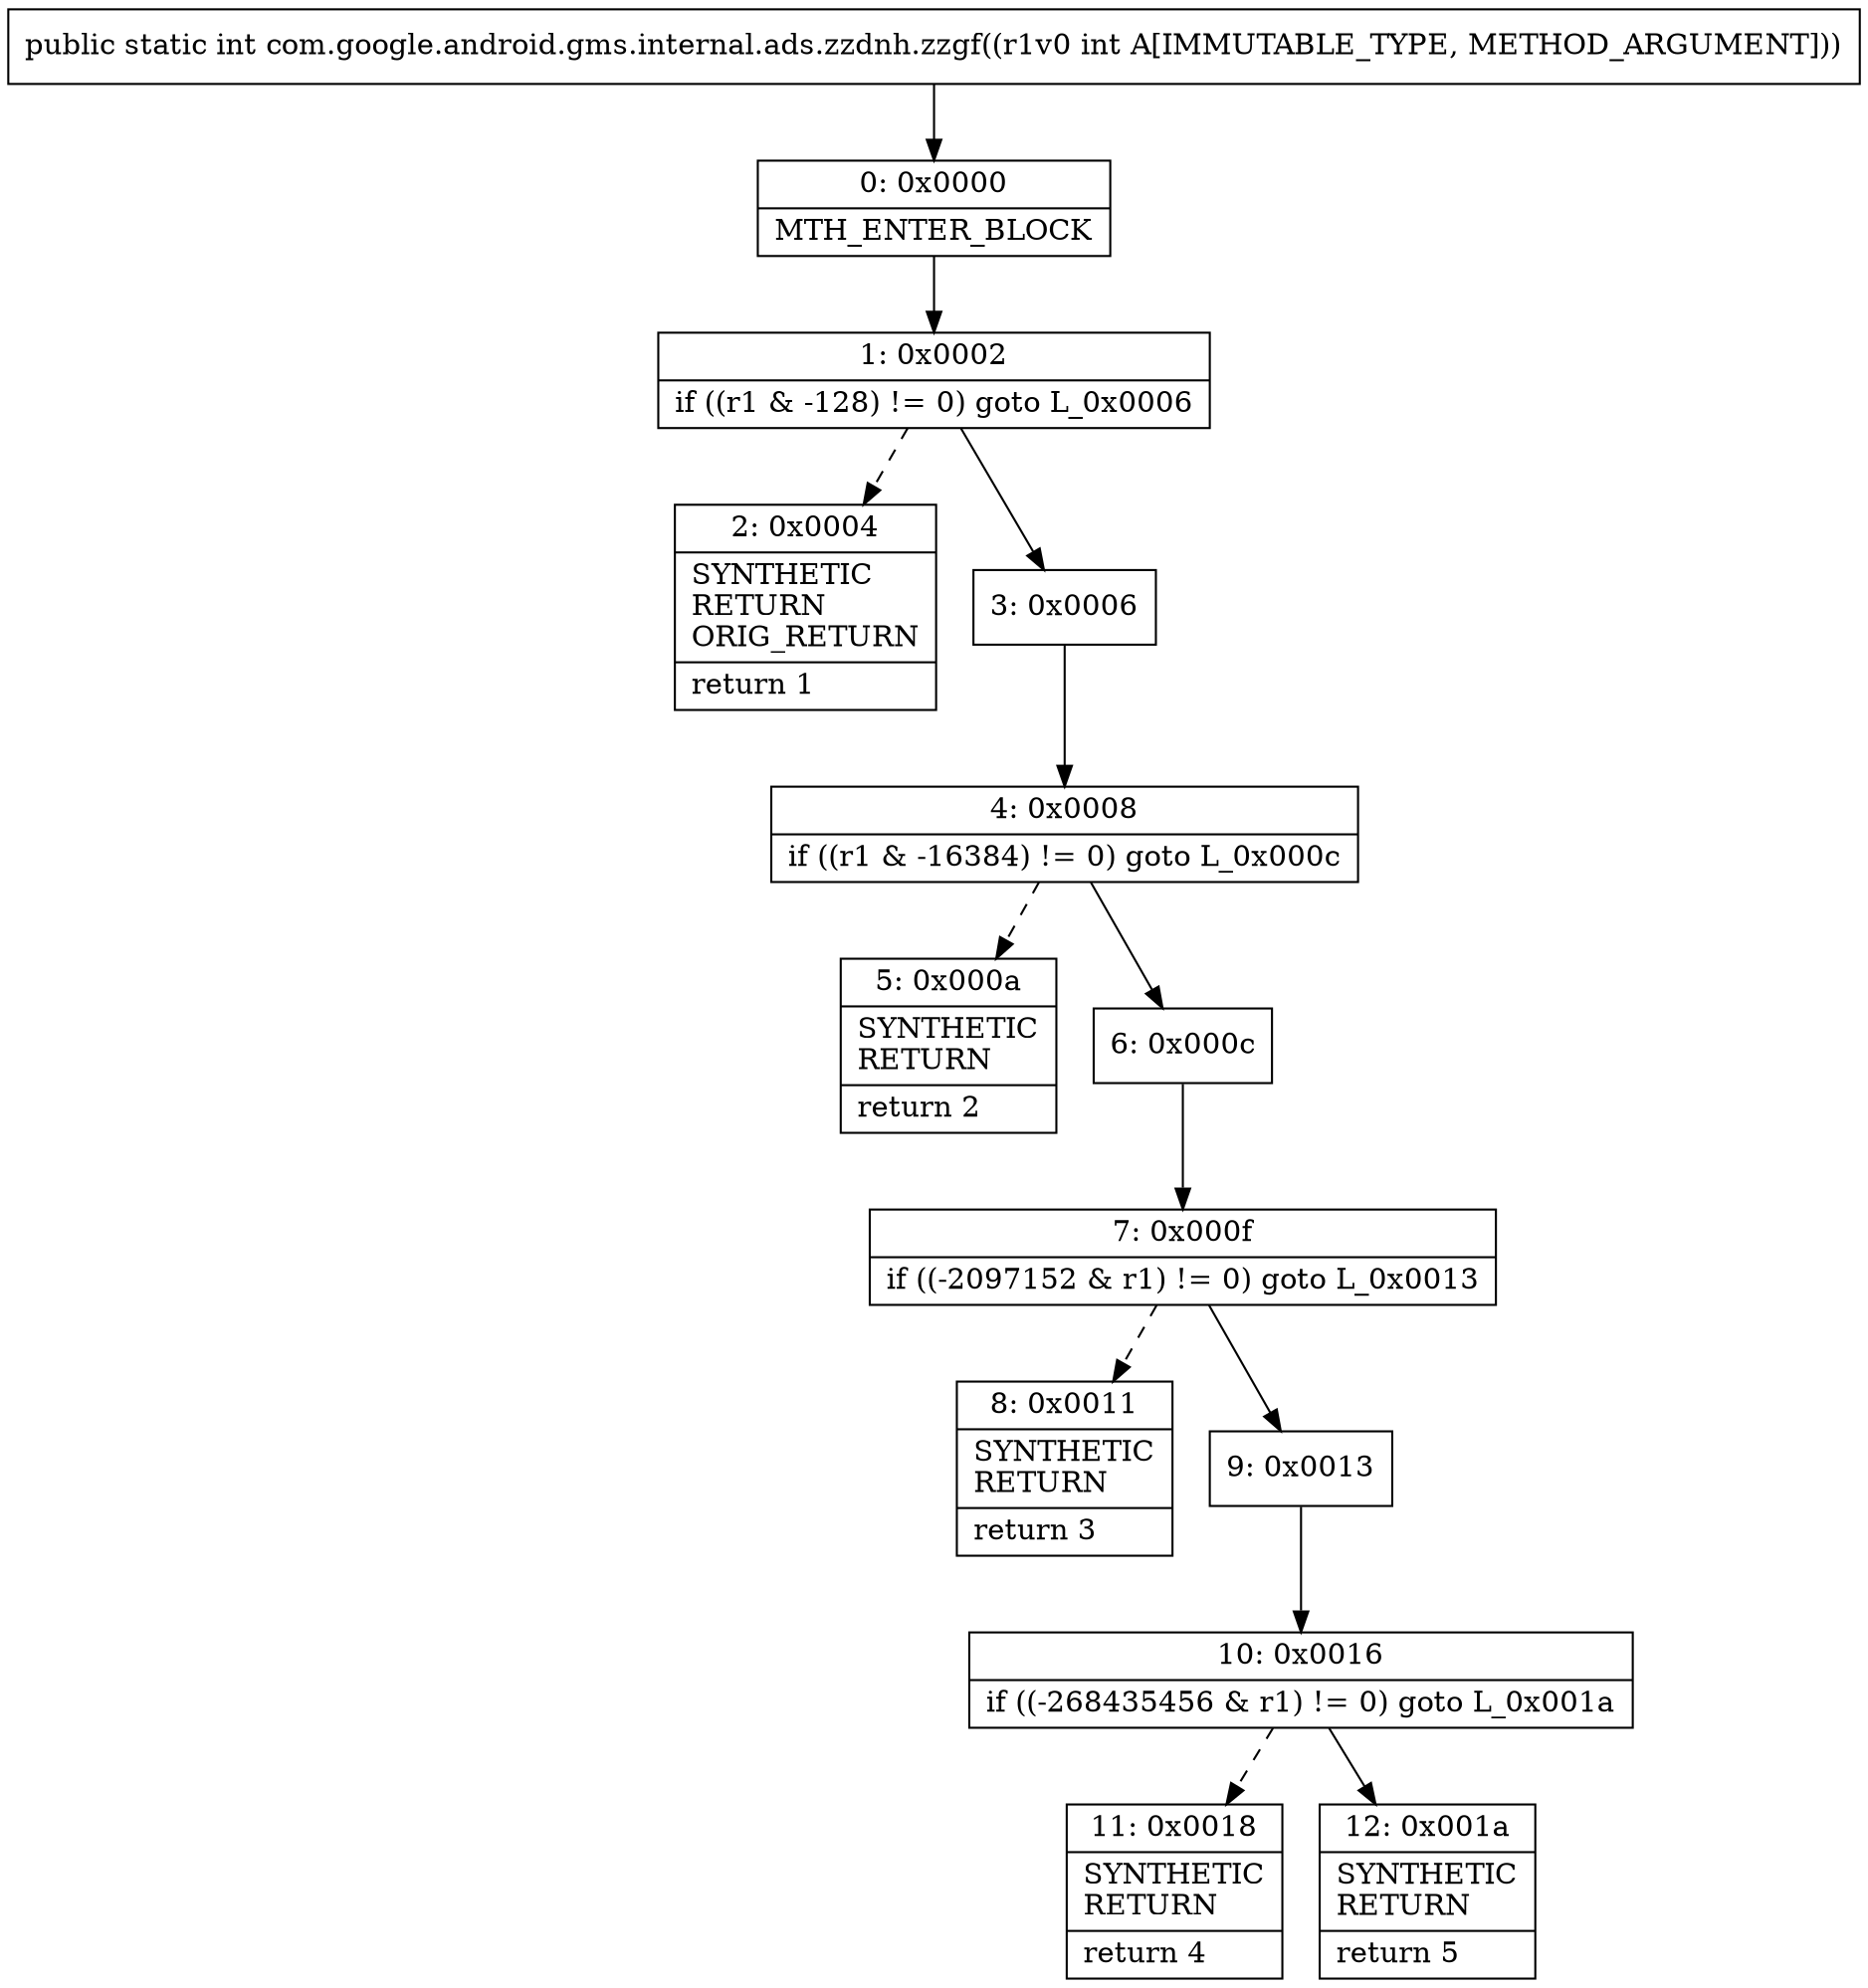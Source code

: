 digraph "CFG forcom.google.android.gms.internal.ads.zzdnh.zzgf(I)I" {
Node_0 [shape=record,label="{0\:\ 0x0000|MTH_ENTER_BLOCK\l}"];
Node_1 [shape=record,label="{1\:\ 0x0002|if ((r1 & \-128) != 0) goto L_0x0006\l}"];
Node_2 [shape=record,label="{2\:\ 0x0004|SYNTHETIC\lRETURN\lORIG_RETURN\l|return 1\l}"];
Node_3 [shape=record,label="{3\:\ 0x0006}"];
Node_4 [shape=record,label="{4\:\ 0x0008|if ((r1 & \-16384) != 0) goto L_0x000c\l}"];
Node_5 [shape=record,label="{5\:\ 0x000a|SYNTHETIC\lRETURN\l|return 2\l}"];
Node_6 [shape=record,label="{6\:\ 0x000c}"];
Node_7 [shape=record,label="{7\:\ 0x000f|if ((\-2097152 & r1) != 0) goto L_0x0013\l}"];
Node_8 [shape=record,label="{8\:\ 0x0011|SYNTHETIC\lRETURN\l|return 3\l}"];
Node_9 [shape=record,label="{9\:\ 0x0013}"];
Node_10 [shape=record,label="{10\:\ 0x0016|if ((\-268435456 & r1) != 0) goto L_0x001a\l}"];
Node_11 [shape=record,label="{11\:\ 0x0018|SYNTHETIC\lRETURN\l|return 4\l}"];
Node_12 [shape=record,label="{12\:\ 0x001a|SYNTHETIC\lRETURN\l|return 5\l}"];
MethodNode[shape=record,label="{public static int com.google.android.gms.internal.ads.zzdnh.zzgf((r1v0 int A[IMMUTABLE_TYPE, METHOD_ARGUMENT])) }"];
MethodNode -> Node_0;
Node_0 -> Node_1;
Node_1 -> Node_2[style=dashed];
Node_1 -> Node_3;
Node_3 -> Node_4;
Node_4 -> Node_5[style=dashed];
Node_4 -> Node_6;
Node_6 -> Node_7;
Node_7 -> Node_8[style=dashed];
Node_7 -> Node_9;
Node_9 -> Node_10;
Node_10 -> Node_11[style=dashed];
Node_10 -> Node_12;
}

